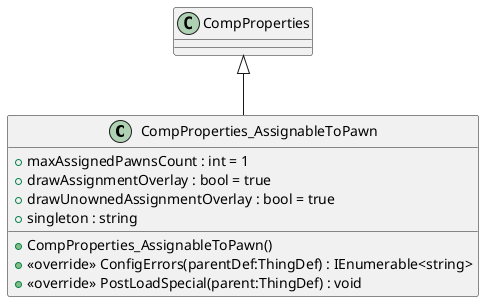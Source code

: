 @startuml
class CompProperties_AssignableToPawn {
    + maxAssignedPawnsCount : int = 1
    + drawAssignmentOverlay : bool = true
    + drawUnownedAssignmentOverlay : bool = true
    + singleton : string
    + CompProperties_AssignableToPawn()
    + <<override>> ConfigErrors(parentDef:ThingDef) : IEnumerable<string>
    + <<override>> PostLoadSpecial(parent:ThingDef) : void
}
CompProperties <|-- CompProperties_AssignableToPawn
@enduml
